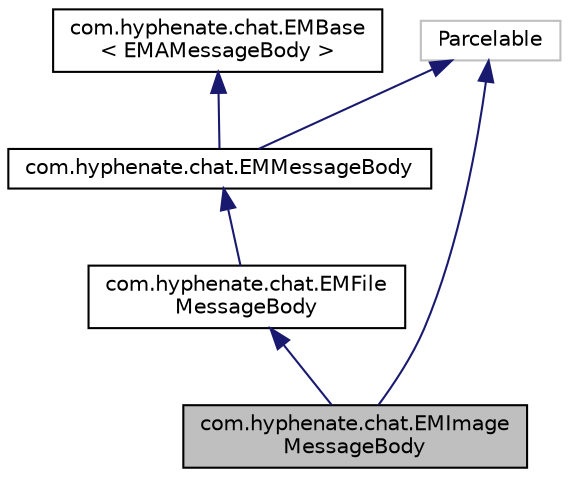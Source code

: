 digraph "com.hyphenate.chat.EMImageMessageBody"
{
  edge [fontname="Helvetica",fontsize="10",labelfontname="Helvetica",labelfontsize="10"];
  node [fontname="Helvetica",fontsize="10",shape=record];
  Node1 [label="com.hyphenate.chat.EMImage\lMessageBody",height=0.2,width=0.4,color="black", fillcolor="grey75", style="filled", fontcolor="black"];
  Node2 -> Node1 [dir="back",color="midnightblue",fontsize="10",style="solid",fontname="Helvetica"];
  Node2 [label="com.hyphenate.chat.EMFile\lMessageBody",height=0.2,width=0.4,color="black", fillcolor="white", style="filled",URL="$classcom_1_1hyphenate_1_1chat_1_1EMFileMessageBody.html"];
  Node3 -> Node2 [dir="back",color="midnightblue",fontsize="10",style="solid",fontname="Helvetica"];
  Node3 [label="com.hyphenate.chat.EMMessageBody",height=0.2,width=0.4,color="black", fillcolor="white", style="filled",URL="$classcom_1_1hyphenate_1_1chat_1_1EMMessageBody.html"];
  Node4 -> Node3 [dir="back",color="midnightblue",fontsize="10",style="solid",fontname="Helvetica"];
  Node4 [label="com.hyphenate.chat.EMBase\l\< EMAMessageBody \>",height=0.2,width=0.4,color="black", fillcolor="white", style="filled",URL="$classcom_1_1hyphenate_1_1chat_1_1EMBase.html"];
  Node5 -> Node3 [dir="back",color="midnightblue",fontsize="10",style="solid",fontname="Helvetica"];
  Node5 [label="Parcelable",height=0.2,width=0.4,color="grey75", fillcolor="white", style="filled"];
  Node5 -> Node1 [dir="back",color="midnightblue",fontsize="10",style="solid",fontname="Helvetica"];
}
